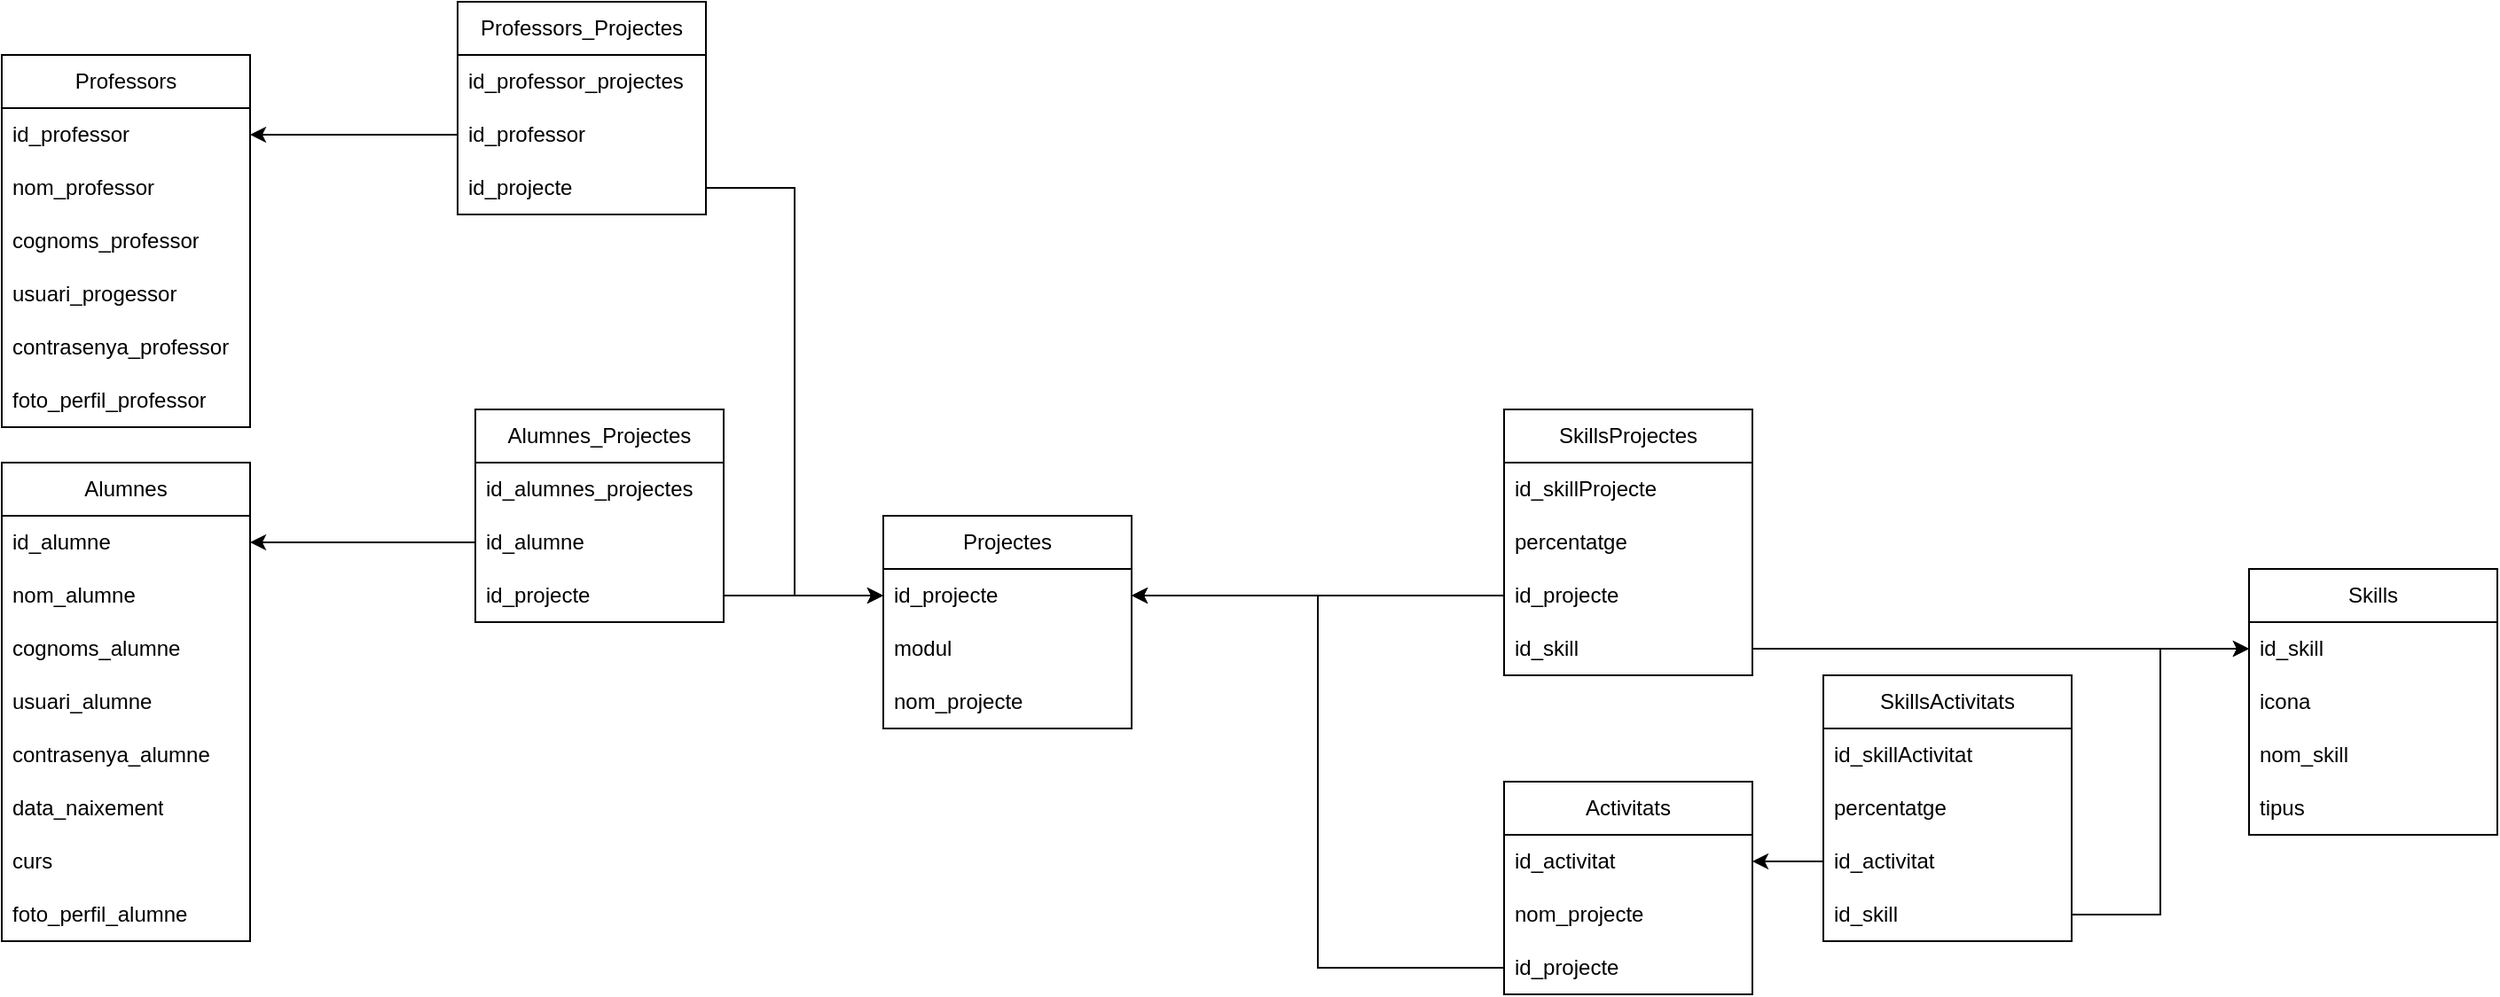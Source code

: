 <mxfile version="22.1.17" type="device">
  <diagram name="Página-1" id="NlfZsQDw7nhgQMNP9t8o">
    <mxGraphModel dx="1050" dy="557" grid="1" gridSize="10" guides="1" tooltips="1" connect="1" arrows="1" fold="1" page="1" pageScale="1" pageWidth="827" pageHeight="1169" math="0" shadow="0">
      <root>
        <mxCell id="0" />
        <mxCell id="1" parent="0" />
        <mxCell id="2hSsHes1UhIEgCgEI3dx-1" value="Professors" style="swimlane;fontStyle=0;childLayout=stackLayout;horizontal=1;startSize=30;horizontalStack=0;resizeParent=1;resizeParentMax=0;resizeLast=0;collapsible=1;marginBottom=0;whiteSpace=wrap;html=1;" parent="1" vertex="1">
          <mxGeometry x="43" y="50" width="140" height="210" as="geometry" />
        </mxCell>
        <mxCell id="2hSsHes1UhIEgCgEI3dx-2" value="id_professor" style="text;strokeColor=none;fillColor=none;align=left;verticalAlign=middle;spacingLeft=4;spacingRight=4;overflow=hidden;points=[[0,0.5],[1,0.5]];portConstraint=eastwest;rotatable=0;whiteSpace=wrap;html=1;" parent="2hSsHes1UhIEgCgEI3dx-1" vertex="1">
          <mxGeometry y="30" width="140" height="30" as="geometry" />
        </mxCell>
        <mxCell id="2hSsHes1UhIEgCgEI3dx-3" value="nom_professor" style="text;strokeColor=none;fillColor=none;align=left;verticalAlign=middle;spacingLeft=4;spacingRight=4;overflow=hidden;points=[[0,0.5],[1,0.5]];portConstraint=eastwest;rotatable=0;whiteSpace=wrap;html=1;" parent="2hSsHes1UhIEgCgEI3dx-1" vertex="1">
          <mxGeometry y="60" width="140" height="30" as="geometry" />
        </mxCell>
        <mxCell id="2hSsHes1UhIEgCgEI3dx-4" value="cognoms_professor" style="text;strokeColor=none;fillColor=none;align=left;verticalAlign=middle;spacingLeft=4;spacingRight=4;overflow=hidden;points=[[0,0.5],[1,0.5]];portConstraint=eastwest;rotatable=0;whiteSpace=wrap;html=1;" parent="2hSsHes1UhIEgCgEI3dx-1" vertex="1">
          <mxGeometry y="90" width="140" height="30" as="geometry" />
        </mxCell>
        <mxCell id="jxZMVDLEVRowCQRb1QbI-2" value="usuari_progessor" style="text;strokeColor=none;fillColor=none;align=left;verticalAlign=middle;spacingLeft=4;spacingRight=4;overflow=hidden;points=[[0,0.5],[1,0.5]];portConstraint=eastwest;rotatable=0;whiteSpace=wrap;html=1;" parent="2hSsHes1UhIEgCgEI3dx-1" vertex="1">
          <mxGeometry y="120" width="140" height="30" as="geometry" />
        </mxCell>
        <mxCell id="2hSsHes1UhIEgCgEI3dx-5" value="contrasenya_professor" style="text;strokeColor=none;fillColor=none;align=left;verticalAlign=middle;spacingLeft=4;spacingRight=4;overflow=hidden;points=[[0,0.5],[1,0.5]];portConstraint=eastwest;rotatable=0;whiteSpace=wrap;html=1;" parent="2hSsHes1UhIEgCgEI3dx-1" vertex="1">
          <mxGeometry y="150" width="140" height="30" as="geometry" />
        </mxCell>
        <mxCell id="jxZMVDLEVRowCQRb1QbI-3" value="foto_perfil_professor" style="text;strokeColor=none;fillColor=none;align=left;verticalAlign=middle;spacingLeft=4;spacingRight=4;overflow=hidden;points=[[0,0.5],[1,0.5]];portConstraint=eastwest;rotatable=0;whiteSpace=wrap;html=1;" parent="2hSsHes1UhIEgCgEI3dx-1" vertex="1">
          <mxGeometry y="180" width="140" height="30" as="geometry" />
        </mxCell>
        <mxCell id="2hSsHes1UhIEgCgEI3dx-6" value="Alumnes" style="swimlane;fontStyle=0;childLayout=stackLayout;horizontal=1;startSize=30;horizontalStack=0;resizeParent=1;resizeParentMax=0;resizeLast=0;collapsible=1;marginBottom=0;whiteSpace=wrap;html=1;" parent="1" vertex="1">
          <mxGeometry x="43" y="280" width="140" height="270" as="geometry" />
        </mxCell>
        <mxCell id="2hSsHes1UhIEgCgEI3dx-7" value="id_alumne" style="text;strokeColor=none;fillColor=none;align=left;verticalAlign=middle;spacingLeft=4;spacingRight=4;overflow=hidden;points=[[0,0.5],[1,0.5]];portConstraint=eastwest;rotatable=0;whiteSpace=wrap;html=1;" parent="2hSsHes1UhIEgCgEI3dx-6" vertex="1">
          <mxGeometry y="30" width="140" height="30" as="geometry" />
        </mxCell>
        <mxCell id="2hSsHes1UhIEgCgEI3dx-8" value="nom_alumne" style="text;strokeColor=none;fillColor=none;align=left;verticalAlign=middle;spacingLeft=4;spacingRight=4;overflow=hidden;points=[[0,0.5],[1,0.5]];portConstraint=eastwest;rotatable=0;whiteSpace=wrap;html=1;" parent="2hSsHes1UhIEgCgEI3dx-6" vertex="1">
          <mxGeometry y="60" width="140" height="30" as="geometry" />
        </mxCell>
        <mxCell id="2hSsHes1UhIEgCgEI3dx-9" value="cognoms_alumne" style="text;strokeColor=none;fillColor=none;align=left;verticalAlign=middle;spacingLeft=4;spacingRight=4;overflow=hidden;points=[[0,0.5],[1,0.5]];portConstraint=eastwest;rotatable=0;whiteSpace=wrap;html=1;" parent="2hSsHes1UhIEgCgEI3dx-6" vertex="1">
          <mxGeometry y="90" width="140" height="30" as="geometry" />
        </mxCell>
        <mxCell id="jxZMVDLEVRowCQRb1QbI-1" value="usuari_alumne" style="text;strokeColor=none;fillColor=none;align=left;verticalAlign=middle;spacingLeft=4;spacingRight=4;overflow=hidden;points=[[0,0.5],[1,0.5]];portConstraint=eastwest;rotatable=0;whiteSpace=wrap;html=1;" parent="2hSsHes1UhIEgCgEI3dx-6" vertex="1">
          <mxGeometry y="120" width="140" height="30" as="geometry" />
        </mxCell>
        <mxCell id="2hSsHes1UhIEgCgEI3dx-10" value="contrasenya_alumne" style="text;strokeColor=none;fillColor=none;align=left;verticalAlign=middle;spacingLeft=4;spacingRight=4;overflow=hidden;points=[[0,0.5],[1,0.5]];portConstraint=eastwest;rotatable=0;whiteSpace=wrap;html=1;" parent="2hSsHes1UhIEgCgEI3dx-6" vertex="1">
          <mxGeometry y="150" width="140" height="30" as="geometry" />
        </mxCell>
        <mxCell id="OblWoucWyUk2qSmyRc_v-9" value="data_naixement" style="text;strokeColor=none;fillColor=none;align=left;verticalAlign=middle;spacingLeft=4;spacingRight=4;overflow=hidden;points=[[0,0.5],[1,0.5]];portConstraint=eastwest;rotatable=0;whiteSpace=wrap;html=1;" parent="2hSsHes1UhIEgCgEI3dx-6" vertex="1">
          <mxGeometry y="180" width="140" height="30" as="geometry" />
        </mxCell>
        <mxCell id="OblWoucWyUk2qSmyRc_v-10" value="curs" style="text;strokeColor=none;fillColor=none;align=left;verticalAlign=middle;spacingLeft=4;spacingRight=4;overflow=hidden;points=[[0,0.5],[1,0.5]];portConstraint=eastwest;rotatable=0;whiteSpace=wrap;html=1;" parent="2hSsHes1UhIEgCgEI3dx-6" vertex="1">
          <mxGeometry y="210" width="140" height="30" as="geometry" />
        </mxCell>
        <mxCell id="akfUNWs_t9A93IfFMyrb-1" value="foto_perfil_alumne" style="text;strokeColor=none;fillColor=none;align=left;verticalAlign=middle;spacingLeft=4;spacingRight=4;overflow=hidden;points=[[0,0.5],[1,0.5]];portConstraint=eastwest;rotatable=0;whiteSpace=wrap;html=1;" parent="2hSsHes1UhIEgCgEI3dx-6" vertex="1">
          <mxGeometry y="240" width="140" height="30" as="geometry" />
        </mxCell>
        <mxCell id="2hSsHes1UhIEgCgEI3dx-11" value="Projectes" style="swimlane;fontStyle=0;childLayout=stackLayout;horizontal=1;startSize=30;horizontalStack=0;resizeParent=1;resizeParentMax=0;resizeLast=0;collapsible=1;marginBottom=0;whiteSpace=wrap;html=1;" parent="1" vertex="1">
          <mxGeometry x="540" y="310" width="140" height="120" as="geometry" />
        </mxCell>
        <mxCell id="2hSsHes1UhIEgCgEI3dx-12" value="id_projecte" style="text;strokeColor=none;fillColor=none;align=left;verticalAlign=middle;spacingLeft=4;spacingRight=4;overflow=hidden;points=[[0,0.5],[1,0.5]];portConstraint=eastwest;rotatable=0;whiteSpace=wrap;html=1;" parent="2hSsHes1UhIEgCgEI3dx-11" vertex="1">
          <mxGeometry y="30" width="140" height="30" as="geometry" />
        </mxCell>
        <mxCell id="2hSsHes1UhIEgCgEI3dx-13" value="modul" style="text;strokeColor=none;fillColor=none;align=left;verticalAlign=middle;spacingLeft=4;spacingRight=4;overflow=hidden;points=[[0,0.5],[1,0.5]];portConstraint=eastwest;rotatable=0;whiteSpace=wrap;html=1;" parent="2hSsHes1UhIEgCgEI3dx-11" vertex="1">
          <mxGeometry y="60" width="140" height="30" as="geometry" />
        </mxCell>
        <mxCell id="2hSsHes1UhIEgCgEI3dx-14" value="nom_projecte" style="text;strokeColor=none;fillColor=none;align=left;verticalAlign=middle;spacingLeft=4;spacingRight=4;overflow=hidden;points=[[0,0.5],[1,0.5]];portConstraint=eastwest;rotatable=0;whiteSpace=wrap;html=1;" parent="2hSsHes1UhIEgCgEI3dx-11" vertex="1">
          <mxGeometry y="90" width="140" height="30" as="geometry" />
        </mxCell>
        <mxCell id="2hSsHes1UhIEgCgEI3dx-15" value="Skills" style="swimlane;fontStyle=0;childLayout=stackLayout;horizontal=1;startSize=30;horizontalStack=0;resizeParent=1;resizeParentMax=0;resizeLast=0;collapsible=1;marginBottom=0;whiteSpace=wrap;html=1;" parent="1" vertex="1">
          <mxGeometry x="1310" y="340" width="140" height="150" as="geometry" />
        </mxCell>
        <mxCell id="2hSsHes1UhIEgCgEI3dx-16" value="id_skill" style="text;strokeColor=none;fillColor=none;align=left;verticalAlign=middle;spacingLeft=4;spacingRight=4;overflow=hidden;points=[[0,0.5],[1,0.5]];portConstraint=eastwest;rotatable=0;whiteSpace=wrap;html=1;" parent="2hSsHes1UhIEgCgEI3dx-15" vertex="1">
          <mxGeometry y="30" width="140" height="30" as="geometry" />
        </mxCell>
        <mxCell id="2hSsHes1UhIEgCgEI3dx-17" value="icona" style="text;strokeColor=none;fillColor=none;align=left;verticalAlign=middle;spacingLeft=4;spacingRight=4;overflow=hidden;points=[[0,0.5],[1,0.5]];portConstraint=eastwest;rotatable=0;whiteSpace=wrap;html=1;" parent="2hSsHes1UhIEgCgEI3dx-15" vertex="1">
          <mxGeometry y="60" width="140" height="30" as="geometry" />
        </mxCell>
        <mxCell id="2hSsHes1UhIEgCgEI3dx-18" value="nom_skill" style="text;strokeColor=none;fillColor=none;align=left;verticalAlign=middle;spacingLeft=4;spacingRight=4;overflow=hidden;points=[[0,0.5],[1,0.5]];portConstraint=eastwest;rotatable=0;whiteSpace=wrap;html=1;" parent="2hSsHes1UhIEgCgEI3dx-15" vertex="1">
          <mxGeometry y="90" width="140" height="30" as="geometry" />
        </mxCell>
        <mxCell id="2hSsHes1UhIEgCgEI3dx-19" value="tipus" style="text;strokeColor=none;fillColor=none;align=left;verticalAlign=middle;spacingLeft=4;spacingRight=4;overflow=hidden;points=[[0,0.5],[1,0.5]];portConstraint=eastwest;rotatable=0;whiteSpace=wrap;html=1;" parent="2hSsHes1UhIEgCgEI3dx-15" vertex="1">
          <mxGeometry y="120" width="140" height="30" as="geometry" />
        </mxCell>
        <mxCell id="OblWoucWyUk2qSmyRc_v-4" value="Activitats" style="swimlane;fontStyle=0;childLayout=stackLayout;horizontal=1;startSize=30;horizontalStack=0;resizeParent=1;resizeParentMax=0;resizeLast=0;collapsible=1;marginBottom=0;whiteSpace=wrap;html=1;" parent="1" vertex="1">
          <mxGeometry x="890" y="460" width="140" height="120" as="geometry" />
        </mxCell>
        <mxCell id="OblWoucWyUk2qSmyRc_v-5" value="id_activitat" style="text;strokeColor=none;fillColor=none;align=left;verticalAlign=middle;spacingLeft=4;spacingRight=4;overflow=hidden;points=[[0,0.5],[1,0.5]];portConstraint=eastwest;rotatable=0;whiteSpace=wrap;html=1;" parent="OblWoucWyUk2qSmyRc_v-4" vertex="1">
          <mxGeometry y="30" width="140" height="30" as="geometry" />
        </mxCell>
        <mxCell id="OblWoucWyUk2qSmyRc_v-7" value="nom_projecte" style="text;strokeColor=none;fillColor=none;align=left;verticalAlign=middle;spacingLeft=4;spacingRight=4;overflow=hidden;points=[[0,0.5],[1,0.5]];portConstraint=eastwest;rotatable=0;whiteSpace=wrap;html=1;" parent="OblWoucWyUk2qSmyRc_v-4" vertex="1">
          <mxGeometry y="60" width="140" height="30" as="geometry" />
        </mxCell>
        <mxCell id="OblWoucWyUk2qSmyRc_v-8" value="id_projecte" style="text;strokeColor=none;fillColor=none;align=left;verticalAlign=middle;spacingLeft=4;spacingRight=4;overflow=hidden;points=[[0,0.5],[1,0.5]];portConstraint=eastwest;rotatable=0;whiteSpace=wrap;html=1;" parent="OblWoucWyUk2qSmyRc_v-4" vertex="1">
          <mxGeometry y="90" width="140" height="30" as="geometry" />
        </mxCell>
        <mxCell id="jxZMVDLEVRowCQRb1QbI-4" value="SkillsProjectes" style="swimlane;fontStyle=0;childLayout=stackLayout;horizontal=1;startSize=30;horizontalStack=0;resizeParent=1;resizeParentMax=0;resizeLast=0;collapsible=1;marginBottom=0;whiteSpace=wrap;html=1;" parent="1" vertex="1">
          <mxGeometry x="890" y="250" width="140" height="150" as="geometry" />
        </mxCell>
        <mxCell id="jxZMVDLEVRowCQRb1QbI-5" value="id_skillProjecte" style="text;strokeColor=none;fillColor=none;align=left;verticalAlign=middle;spacingLeft=4;spacingRight=4;overflow=hidden;points=[[0,0.5],[1,0.5]];portConstraint=eastwest;rotatable=0;whiteSpace=wrap;html=1;" parent="jxZMVDLEVRowCQRb1QbI-4" vertex="1">
          <mxGeometry y="30" width="140" height="30" as="geometry" />
        </mxCell>
        <mxCell id="jxZMVDLEVRowCQRb1QbI-9" value="percentatge" style="text;strokeColor=none;fillColor=none;align=left;verticalAlign=middle;spacingLeft=4;spacingRight=4;overflow=hidden;points=[[0,0.5],[1,0.5]];portConstraint=eastwest;rotatable=0;whiteSpace=wrap;html=1;" parent="jxZMVDLEVRowCQRb1QbI-4" vertex="1">
          <mxGeometry y="60" width="140" height="30" as="geometry" />
        </mxCell>
        <mxCell id="sRiW8LsE1I6Xal1tRJrZ-13" value="id_projecte" style="text;strokeColor=none;fillColor=none;align=left;verticalAlign=middle;spacingLeft=4;spacingRight=4;overflow=hidden;points=[[0,0.5],[1,0.5]];portConstraint=eastwest;rotatable=0;whiteSpace=wrap;html=1;" vertex="1" parent="jxZMVDLEVRowCQRb1QbI-4">
          <mxGeometry y="90" width="140" height="30" as="geometry" />
        </mxCell>
        <mxCell id="jxZMVDLEVRowCQRb1QbI-10" value="id_skill" style="text;strokeColor=none;fillColor=none;align=left;verticalAlign=middle;spacingLeft=4;spacingRight=4;overflow=hidden;points=[[0,0.5],[1,0.5]];portConstraint=eastwest;rotatable=0;whiteSpace=wrap;html=1;" parent="jxZMVDLEVRowCQRb1QbI-4" vertex="1">
          <mxGeometry y="120" width="140" height="30" as="geometry" />
        </mxCell>
        <mxCell id="jxZMVDLEVRowCQRb1QbI-11" value="SkillsActivitats" style="swimlane;fontStyle=0;childLayout=stackLayout;horizontal=1;startSize=30;horizontalStack=0;resizeParent=1;resizeParentMax=0;resizeLast=0;collapsible=1;marginBottom=0;whiteSpace=wrap;html=1;" parent="1" vertex="1">
          <mxGeometry x="1070" y="400" width="140" height="150" as="geometry" />
        </mxCell>
        <mxCell id="jxZMVDLEVRowCQRb1QbI-12" value="id_skillActivitat" style="text;strokeColor=none;fillColor=none;align=left;verticalAlign=middle;spacingLeft=4;spacingRight=4;overflow=hidden;points=[[0,0.5],[1,0.5]];portConstraint=eastwest;rotatable=0;whiteSpace=wrap;html=1;" parent="jxZMVDLEVRowCQRb1QbI-11" vertex="1">
          <mxGeometry y="30" width="140" height="30" as="geometry" />
        </mxCell>
        <mxCell id="jxZMVDLEVRowCQRb1QbI-15" value="percentatge" style="text;strokeColor=none;fillColor=none;align=left;verticalAlign=middle;spacingLeft=4;spacingRight=4;overflow=hidden;points=[[0,0.5],[1,0.5]];portConstraint=eastwest;rotatable=0;whiteSpace=wrap;html=1;" parent="jxZMVDLEVRowCQRb1QbI-11" vertex="1">
          <mxGeometry y="60" width="140" height="30" as="geometry" />
        </mxCell>
        <mxCell id="sRiW8LsE1I6Xal1tRJrZ-16" value="id_activitat" style="text;strokeColor=none;fillColor=none;align=left;verticalAlign=middle;spacingLeft=4;spacingRight=4;overflow=hidden;points=[[0,0.5],[1,0.5]];portConstraint=eastwest;rotatable=0;whiteSpace=wrap;html=1;" vertex="1" parent="jxZMVDLEVRowCQRb1QbI-11">
          <mxGeometry y="90" width="140" height="30" as="geometry" />
        </mxCell>
        <mxCell id="jxZMVDLEVRowCQRb1QbI-16" value="id_skill" style="text;strokeColor=none;fillColor=none;align=left;verticalAlign=middle;spacingLeft=4;spacingRight=4;overflow=hidden;points=[[0,0.5],[1,0.5]];portConstraint=eastwest;rotatable=0;whiteSpace=wrap;html=1;" parent="jxZMVDLEVRowCQRb1QbI-11" vertex="1">
          <mxGeometry y="120" width="140" height="30" as="geometry" />
        </mxCell>
        <mxCell id="jxZMVDLEVRowCQRb1QbI-18" style="edgeStyle=orthogonalEdgeStyle;rounded=0;orthogonalLoop=1;jettySize=auto;html=1;entryX=0;entryY=0.5;entryDx=0;entryDy=0;" parent="1" source="OblWoucWyUk2qSmyRc_v-18" target="OblWoucWyUk2qSmyRc_v-5" edge="1">
          <mxGeometry relative="1" as="geometry" />
        </mxCell>
        <mxCell id="jxZMVDLEVRowCQRb1QbI-19" style="edgeStyle=orthogonalEdgeStyle;rounded=0;orthogonalLoop=1;jettySize=auto;html=1;entryX=0;entryY=0.5;entryDx=0;entryDy=0;" parent="1" source="OblWoucWyUk2qSmyRc_v-1" target="jxZMVDLEVRowCQRb1QbI-5" edge="1">
          <mxGeometry relative="1" as="geometry" />
        </mxCell>
        <mxCell id="jxZMVDLEVRowCQRb1QbI-21" style="edgeStyle=orthogonalEdgeStyle;rounded=0;orthogonalLoop=1;jettySize=auto;html=1;entryX=0;entryY=0.5;entryDx=0;entryDy=0;" parent="1" source="jxZMVDLEVRowCQRb1QbI-16" target="2hSsHes1UhIEgCgEI3dx-16" edge="1">
          <mxGeometry relative="1" as="geometry" />
        </mxCell>
        <mxCell id="jxZMVDLEVRowCQRb1QbI-22" style="edgeStyle=orthogonalEdgeStyle;rounded=0;orthogonalLoop=1;jettySize=auto;html=1;" parent="1" source="jxZMVDLEVRowCQRb1QbI-10" target="2hSsHes1UhIEgCgEI3dx-16" edge="1">
          <mxGeometry relative="1" as="geometry" />
        </mxCell>
        <mxCell id="sRiW8LsE1I6Xal1tRJrZ-1" value="Alumnes_Projectes" style="swimlane;fontStyle=0;childLayout=stackLayout;horizontal=1;startSize=30;horizontalStack=0;resizeParent=1;resizeParentMax=0;resizeLast=0;collapsible=1;marginBottom=0;whiteSpace=wrap;html=1;" vertex="1" parent="1">
          <mxGeometry x="310" y="250" width="140" height="120" as="geometry" />
        </mxCell>
        <mxCell id="sRiW8LsE1I6Xal1tRJrZ-21" value="id_alumnes_projectes" style="text;strokeColor=none;fillColor=none;align=left;verticalAlign=middle;spacingLeft=4;spacingRight=4;overflow=hidden;points=[[0,0.5],[1,0.5]];portConstraint=eastwest;rotatable=0;whiteSpace=wrap;html=1;" vertex="1" parent="sRiW8LsE1I6Xal1tRJrZ-1">
          <mxGeometry y="30" width="140" height="30" as="geometry" />
        </mxCell>
        <mxCell id="sRiW8LsE1I6Xal1tRJrZ-2" value="id_alumne" style="text;strokeColor=none;fillColor=none;align=left;verticalAlign=middle;spacingLeft=4;spacingRight=4;overflow=hidden;points=[[0,0.5],[1,0.5]];portConstraint=eastwest;rotatable=0;whiteSpace=wrap;html=1;" vertex="1" parent="sRiW8LsE1I6Xal1tRJrZ-1">
          <mxGeometry y="60" width="140" height="30" as="geometry" />
        </mxCell>
        <mxCell id="sRiW8LsE1I6Xal1tRJrZ-10" value="id_projecte" style="text;strokeColor=none;fillColor=none;align=left;verticalAlign=middle;spacingLeft=4;spacingRight=4;overflow=hidden;points=[[0,0.5],[1,0.5]];portConstraint=eastwest;rotatable=0;whiteSpace=wrap;html=1;" vertex="1" parent="sRiW8LsE1I6Xal1tRJrZ-1">
          <mxGeometry y="90" width="140" height="30" as="geometry" />
        </mxCell>
        <mxCell id="sRiW8LsE1I6Xal1tRJrZ-11" style="edgeStyle=orthogonalEdgeStyle;rounded=0;orthogonalLoop=1;jettySize=auto;html=1;entryX=1;entryY=0.5;entryDx=0;entryDy=0;" edge="1" parent="1" source="sRiW8LsE1I6Xal1tRJrZ-2" target="2hSsHes1UhIEgCgEI3dx-7">
          <mxGeometry relative="1" as="geometry" />
        </mxCell>
        <mxCell id="sRiW8LsE1I6Xal1tRJrZ-12" style="edgeStyle=orthogonalEdgeStyle;rounded=0;orthogonalLoop=1;jettySize=auto;html=1;entryX=0;entryY=0.5;entryDx=0;entryDy=0;" edge="1" parent="1" source="sRiW8LsE1I6Xal1tRJrZ-10" target="2hSsHes1UhIEgCgEI3dx-12">
          <mxGeometry relative="1" as="geometry" />
        </mxCell>
        <mxCell id="sRiW8LsE1I6Xal1tRJrZ-14" style="edgeStyle=orthogonalEdgeStyle;rounded=0;orthogonalLoop=1;jettySize=auto;html=1;entryX=1;entryY=0.5;entryDx=0;entryDy=0;" edge="1" parent="1" source="sRiW8LsE1I6Xal1tRJrZ-13" target="2hSsHes1UhIEgCgEI3dx-12">
          <mxGeometry relative="1" as="geometry" />
        </mxCell>
        <mxCell id="sRiW8LsE1I6Xal1tRJrZ-15" style="edgeStyle=orthogonalEdgeStyle;rounded=0;orthogonalLoop=1;jettySize=auto;html=1;entryX=1;entryY=0.5;entryDx=0;entryDy=0;" edge="1" parent="1" source="OblWoucWyUk2qSmyRc_v-8" target="2hSsHes1UhIEgCgEI3dx-12">
          <mxGeometry relative="1" as="geometry" />
        </mxCell>
        <mxCell id="sRiW8LsE1I6Xal1tRJrZ-17" style="edgeStyle=orthogonalEdgeStyle;rounded=0;orthogonalLoop=1;jettySize=auto;html=1;entryX=1;entryY=0.5;entryDx=0;entryDy=0;" edge="1" parent="1" source="sRiW8LsE1I6Xal1tRJrZ-16" target="OblWoucWyUk2qSmyRc_v-5">
          <mxGeometry relative="1" as="geometry" />
        </mxCell>
        <mxCell id="sRiW8LsE1I6Xal1tRJrZ-18" value="Professors_Projectes" style="swimlane;fontStyle=0;childLayout=stackLayout;horizontal=1;startSize=30;horizontalStack=0;resizeParent=1;resizeParentMax=0;resizeLast=0;collapsible=1;marginBottom=0;whiteSpace=wrap;html=1;" vertex="1" parent="1">
          <mxGeometry x="300" y="20" width="140" height="120" as="geometry" />
        </mxCell>
        <mxCell id="sRiW8LsE1I6Xal1tRJrZ-22" value="id_professor_projectes" style="text;strokeColor=none;fillColor=none;align=left;verticalAlign=middle;spacingLeft=4;spacingRight=4;overflow=hidden;points=[[0,0.5],[1,0.5]];portConstraint=eastwest;rotatable=0;whiteSpace=wrap;html=1;" vertex="1" parent="sRiW8LsE1I6Xal1tRJrZ-18">
          <mxGeometry y="30" width="140" height="30" as="geometry" />
        </mxCell>
        <mxCell id="sRiW8LsE1I6Xal1tRJrZ-19" value="id_professor" style="text;strokeColor=none;fillColor=none;align=left;verticalAlign=middle;spacingLeft=4;spacingRight=4;overflow=hidden;points=[[0,0.5],[1,0.5]];portConstraint=eastwest;rotatable=0;whiteSpace=wrap;html=1;" vertex="1" parent="sRiW8LsE1I6Xal1tRJrZ-18">
          <mxGeometry y="60" width="140" height="30" as="geometry" />
        </mxCell>
        <mxCell id="sRiW8LsE1I6Xal1tRJrZ-20" value="id_projecte" style="text;strokeColor=none;fillColor=none;align=left;verticalAlign=middle;spacingLeft=4;spacingRight=4;overflow=hidden;points=[[0,0.5],[1,0.5]];portConstraint=eastwest;rotatable=0;whiteSpace=wrap;html=1;" vertex="1" parent="sRiW8LsE1I6Xal1tRJrZ-18">
          <mxGeometry y="90" width="140" height="30" as="geometry" />
        </mxCell>
        <mxCell id="sRiW8LsE1I6Xal1tRJrZ-23" style="edgeStyle=orthogonalEdgeStyle;rounded=0;orthogonalLoop=1;jettySize=auto;html=1;entryX=1;entryY=0.5;entryDx=0;entryDy=0;" edge="1" parent="1" source="sRiW8LsE1I6Xal1tRJrZ-19" target="2hSsHes1UhIEgCgEI3dx-2">
          <mxGeometry relative="1" as="geometry" />
        </mxCell>
        <mxCell id="sRiW8LsE1I6Xal1tRJrZ-24" style="edgeStyle=orthogonalEdgeStyle;rounded=0;orthogonalLoop=1;jettySize=auto;html=1;entryX=0;entryY=0.5;entryDx=0;entryDy=0;" edge="1" parent="1" source="sRiW8LsE1I6Xal1tRJrZ-20" target="2hSsHes1UhIEgCgEI3dx-12">
          <mxGeometry relative="1" as="geometry" />
        </mxCell>
      </root>
    </mxGraphModel>
  </diagram>
</mxfile>
